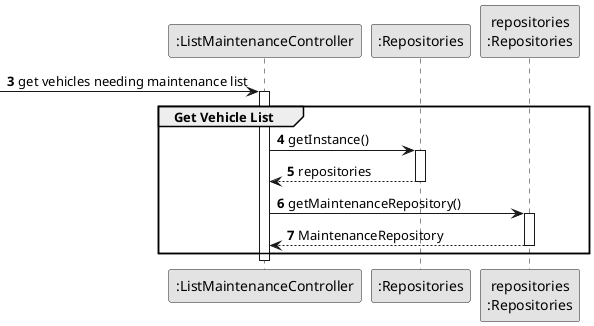 @startuml
skinparam monochrome true
skinparam packageStyle rectangle
skinparam shadowing false

autonumber

'hide footbox

participant ":ListMaintenanceController" as CTRL
participant ":Repositories" as RepositorySingleton
participant "repositories\n:Repositories" as PLAT

autonumber 3

 -> CTRL : get vehicles needing maintenance list
activate CTRL
    group Get Vehicle List

        CTRL -> RepositorySingleton : getInstance()
        activate RepositorySingleton

        RepositorySingleton --> CTRL: repositories
        deactivate RepositorySingleton

        CTRL -> PLAT : getMaintenanceRepository()
        activate PLAT

        PLAT --> CTRL: MaintenanceRepository
        deactivate PLAT

    end

    autonumber 4
deactivate CTRL


@enduml
